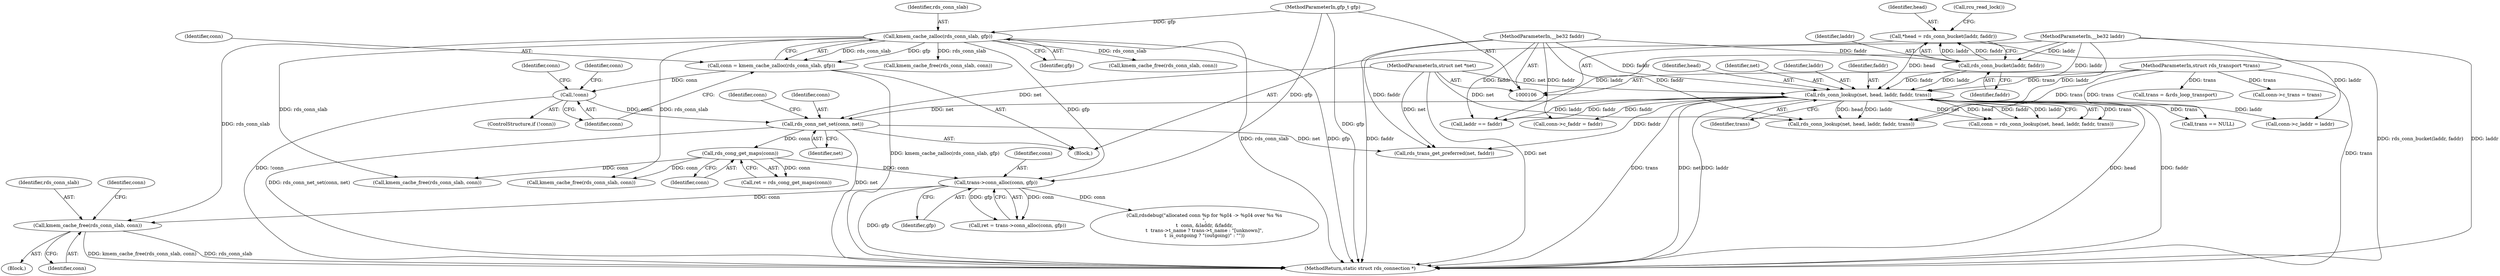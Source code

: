 digraph "0_linux_8c7188b23474cca017b3ef354c4a58456f68303a@API" {
"1000296" [label="(Call,kmem_cache_free(rds_conn_slab, conn))"];
"1000172" [label="(Call,kmem_cache_zalloc(rds_conn_slab, gfp))"];
"1000111" [label="(MethodParameterIn,gfp_t gfp)"];
"1000290" [label="(Call,trans->conn_alloc(conn, gfp))"];
"1000230" [label="(Call,rds_cong_get_maps(conn))"];
"1000210" [label="(Call,rds_conn_net_set(conn, net))"];
"1000176" [label="(Call,!conn)"];
"1000170" [label="(Call,conn = kmem_cache_zalloc(rds_conn_slab, gfp))"];
"1000131" [label="(Call,rds_conn_lookup(net, head, laddr, faddr, trans))"];
"1000107" [label="(MethodParameterIn,struct net *net)"];
"1000120" [label="(Call,*head = rds_conn_bucket(laddr, faddr))"];
"1000122" [label="(Call,rds_conn_bucket(laddr, faddr))"];
"1000108" [label="(MethodParameterIn,__be32 laddr)"];
"1000109" [label="(MethodParameterIn,__be32 faddr)"];
"1000110" [label="(MethodParameterIn,struct rds_transport *trans)"];
"1000434" [label="(Call,kmem_cache_free(rds_conn_slab, conn))"];
"1000172" [label="(Call,kmem_cache_zalloc(rds_conn_slab, gfp))"];
"1000295" [label="(Block,)"];
"1000174" [label="(Identifier,gfp)"];
"1000113" [label="(Block,)"];
"1000397" [label="(Call,kmem_cache_free(rds_conn_slab, conn))"];
"1000265" [label="(Call,trans = &rds_loop_transport)"];
"1000212" [label="(Identifier,net)"];
"1000175" [label="(ControlStructure,if (!conn))"];
"1000291" [label="(Identifier,conn)"];
"1000190" [label="(Call,conn->c_laddr = laddr)"];
"1000211" [label="(Identifier,conn)"];
"1000290" [label="(Call,trans->conn_alloc(conn, gfp))"];
"1000108" [label="(MethodParameterIn,__be32 laddr)"];
"1000122" [label="(Call,rds_conn_bucket(laddr, faddr))"];
"1000123" [label="(Identifier,laddr)"];
"1000177" [label="(Identifier,conn)"];
"1000228" [label="(Call,ret = rds_cong_get_maps(conn))"];
"1000235" [label="(Call,kmem_cache_free(rds_conn_slab, conn))"];
"1000188" [label="(Identifier,conn)"];
"1000216" [label="(Identifier,conn)"];
"1000171" [label="(Identifier,conn)"];
"1000195" [label="(Call,conn->c_faddr = faddr)"];
"1000231" [label="(Identifier,conn)"];
"1000111" [label="(MethodParameterIn,gfp_t gfp)"];
"1000134" [label="(Identifier,laddr)"];
"1000110" [label="(MethodParameterIn,struct rds_transport *trans)"];
"1000421" [label="(Call,rds_conn_lookup(net, head, laddr, faddr, trans))"];
"1000283" [label="(Call,conn->c_trans = trans)"];
"1000135" [label="(Identifier,faddr)"];
"1000459" [label="(MethodReturn,static struct rds_connection *)"];
"1000230" [label="(Call,rds_cong_get_maps(conn))"];
"1000107" [label="(MethodParameterIn,struct net *net)"];
"1000362" [label="(Call,rdsdebug(\"allocated conn %p for %pI4 -> %pI4 over %s %s\n\",\n\t  conn, &laddr, &faddr,\n\t  trans->t_name ? trans->t_name : \"[unknown]\",\n\t  is_outgoing ? \"(outgoing)\" : \"\"))"];
"1000121" [label="(Identifier,head)"];
"1000133" [label="(Identifier,head)"];
"1000245" [label="(Call,rds_trans_get_preferred(net, faddr))"];
"1000152" [label="(Call,laddr == faddr)"];
"1000288" [label="(Call,ret = trans->conn_alloc(conn, gfp))"];
"1000120" [label="(Call,*head = rds_conn_bucket(laddr, faddr))"];
"1000173" [label="(Identifier,rds_conn_slab)"];
"1000170" [label="(Call,conn = kmem_cache_zalloc(rds_conn_slab, gfp))"];
"1000124" [label="(Identifier,faddr)"];
"1000136" [label="(Identifier,trans)"];
"1000176" [label="(Call,!conn)"];
"1000300" [label="(Identifier,conn)"];
"1000297" [label="(Identifier,rds_conn_slab)"];
"1000129" [label="(Call,conn = rds_conn_lookup(net, head, laddr, faddr, trans))"];
"1000180" [label="(Identifier,conn)"];
"1000109" [label="(MethodParameterIn,__be32 faddr)"];
"1000270" [label="(Call,trans == NULL)"];
"1000292" [label="(Identifier,gfp)"];
"1000131" [label="(Call,rds_conn_lookup(net, head, laddr, faddr, trans))"];
"1000132" [label="(Identifier,net)"];
"1000274" [label="(Call,kmem_cache_free(rds_conn_slab, conn))"];
"1000296" [label="(Call,kmem_cache_free(rds_conn_slab, conn))"];
"1000128" [label="(Call,rcu_read_lock())"];
"1000298" [label="(Identifier,conn)"];
"1000210" [label="(Call,rds_conn_net_set(conn, net))"];
"1000296" -> "1000295"  [label="AST: "];
"1000296" -> "1000298"  [label="CFG: "];
"1000297" -> "1000296"  [label="AST: "];
"1000298" -> "1000296"  [label="AST: "];
"1000300" -> "1000296"  [label="CFG: "];
"1000296" -> "1000459"  [label="DDG: kmem_cache_free(rds_conn_slab, conn)"];
"1000296" -> "1000459"  [label="DDG: rds_conn_slab"];
"1000172" -> "1000296"  [label="DDG: rds_conn_slab"];
"1000290" -> "1000296"  [label="DDG: conn"];
"1000172" -> "1000170"  [label="AST: "];
"1000172" -> "1000174"  [label="CFG: "];
"1000173" -> "1000172"  [label="AST: "];
"1000174" -> "1000172"  [label="AST: "];
"1000170" -> "1000172"  [label="CFG: "];
"1000172" -> "1000459"  [label="DDG: rds_conn_slab"];
"1000172" -> "1000459"  [label="DDG: gfp"];
"1000172" -> "1000170"  [label="DDG: rds_conn_slab"];
"1000172" -> "1000170"  [label="DDG: gfp"];
"1000111" -> "1000172"  [label="DDG: gfp"];
"1000172" -> "1000235"  [label="DDG: rds_conn_slab"];
"1000172" -> "1000274"  [label="DDG: rds_conn_slab"];
"1000172" -> "1000290"  [label="DDG: gfp"];
"1000172" -> "1000397"  [label="DDG: rds_conn_slab"];
"1000172" -> "1000434"  [label="DDG: rds_conn_slab"];
"1000111" -> "1000106"  [label="AST: "];
"1000111" -> "1000459"  [label="DDG: gfp"];
"1000111" -> "1000290"  [label="DDG: gfp"];
"1000290" -> "1000288"  [label="AST: "];
"1000290" -> "1000292"  [label="CFG: "];
"1000291" -> "1000290"  [label="AST: "];
"1000292" -> "1000290"  [label="AST: "];
"1000288" -> "1000290"  [label="CFG: "];
"1000290" -> "1000459"  [label="DDG: gfp"];
"1000290" -> "1000288"  [label="DDG: conn"];
"1000290" -> "1000288"  [label="DDG: gfp"];
"1000230" -> "1000290"  [label="DDG: conn"];
"1000290" -> "1000362"  [label="DDG: conn"];
"1000230" -> "1000228"  [label="AST: "];
"1000230" -> "1000231"  [label="CFG: "];
"1000231" -> "1000230"  [label="AST: "];
"1000228" -> "1000230"  [label="CFG: "];
"1000230" -> "1000228"  [label="DDG: conn"];
"1000210" -> "1000230"  [label="DDG: conn"];
"1000230" -> "1000235"  [label="DDG: conn"];
"1000230" -> "1000274"  [label="DDG: conn"];
"1000210" -> "1000113"  [label="AST: "];
"1000210" -> "1000212"  [label="CFG: "];
"1000211" -> "1000210"  [label="AST: "];
"1000212" -> "1000210"  [label="AST: "];
"1000216" -> "1000210"  [label="CFG: "];
"1000210" -> "1000459"  [label="DDG: rds_conn_net_set(conn, net)"];
"1000210" -> "1000459"  [label="DDG: net"];
"1000176" -> "1000210"  [label="DDG: conn"];
"1000131" -> "1000210"  [label="DDG: net"];
"1000107" -> "1000210"  [label="DDG: net"];
"1000210" -> "1000245"  [label="DDG: net"];
"1000176" -> "1000175"  [label="AST: "];
"1000176" -> "1000177"  [label="CFG: "];
"1000177" -> "1000176"  [label="AST: "];
"1000180" -> "1000176"  [label="CFG: "];
"1000188" -> "1000176"  [label="CFG: "];
"1000176" -> "1000459"  [label="DDG: !conn"];
"1000170" -> "1000176"  [label="DDG: conn"];
"1000170" -> "1000113"  [label="AST: "];
"1000171" -> "1000170"  [label="AST: "];
"1000177" -> "1000170"  [label="CFG: "];
"1000170" -> "1000459"  [label="DDG: kmem_cache_zalloc(rds_conn_slab, gfp)"];
"1000131" -> "1000129"  [label="AST: "];
"1000131" -> "1000136"  [label="CFG: "];
"1000132" -> "1000131"  [label="AST: "];
"1000133" -> "1000131"  [label="AST: "];
"1000134" -> "1000131"  [label="AST: "];
"1000135" -> "1000131"  [label="AST: "];
"1000136" -> "1000131"  [label="AST: "];
"1000129" -> "1000131"  [label="CFG: "];
"1000131" -> "1000459"  [label="DDG: net"];
"1000131" -> "1000459"  [label="DDG: laddr"];
"1000131" -> "1000459"  [label="DDG: head"];
"1000131" -> "1000459"  [label="DDG: faddr"];
"1000131" -> "1000459"  [label="DDG: trans"];
"1000131" -> "1000129"  [label="DDG: trans"];
"1000131" -> "1000129"  [label="DDG: net"];
"1000131" -> "1000129"  [label="DDG: head"];
"1000131" -> "1000129"  [label="DDG: faddr"];
"1000131" -> "1000129"  [label="DDG: laddr"];
"1000107" -> "1000131"  [label="DDG: net"];
"1000120" -> "1000131"  [label="DDG: head"];
"1000122" -> "1000131"  [label="DDG: laddr"];
"1000122" -> "1000131"  [label="DDG: faddr"];
"1000108" -> "1000131"  [label="DDG: laddr"];
"1000109" -> "1000131"  [label="DDG: faddr"];
"1000110" -> "1000131"  [label="DDG: trans"];
"1000131" -> "1000152"  [label="DDG: laddr"];
"1000131" -> "1000152"  [label="DDG: faddr"];
"1000131" -> "1000190"  [label="DDG: laddr"];
"1000131" -> "1000195"  [label="DDG: faddr"];
"1000131" -> "1000245"  [label="DDG: faddr"];
"1000131" -> "1000270"  [label="DDG: trans"];
"1000131" -> "1000421"  [label="DDG: head"];
"1000131" -> "1000421"  [label="DDG: laddr"];
"1000107" -> "1000106"  [label="AST: "];
"1000107" -> "1000459"  [label="DDG: net"];
"1000107" -> "1000245"  [label="DDG: net"];
"1000107" -> "1000421"  [label="DDG: net"];
"1000120" -> "1000113"  [label="AST: "];
"1000120" -> "1000122"  [label="CFG: "];
"1000121" -> "1000120"  [label="AST: "];
"1000122" -> "1000120"  [label="AST: "];
"1000128" -> "1000120"  [label="CFG: "];
"1000120" -> "1000459"  [label="DDG: rds_conn_bucket(laddr, faddr)"];
"1000122" -> "1000120"  [label="DDG: laddr"];
"1000122" -> "1000120"  [label="DDG: faddr"];
"1000122" -> "1000124"  [label="CFG: "];
"1000123" -> "1000122"  [label="AST: "];
"1000124" -> "1000122"  [label="AST: "];
"1000108" -> "1000122"  [label="DDG: laddr"];
"1000109" -> "1000122"  [label="DDG: faddr"];
"1000108" -> "1000106"  [label="AST: "];
"1000108" -> "1000459"  [label="DDG: laddr"];
"1000108" -> "1000152"  [label="DDG: laddr"];
"1000108" -> "1000190"  [label="DDG: laddr"];
"1000108" -> "1000421"  [label="DDG: laddr"];
"1000109" -> "1000106"  [label="AST: "];
"1000109" -> "1000459"  [label="DDG: faddr"];
"1000109" -> "1000152"  [label="DDG: faddr"];
"1000109" -> "1000195"  [label="DDG: faddr"];
"1000109" -> "1000245"  [label="DDG: faddr"];
"1000109" -> "1000421"  [label="DDG: faddr"];
"1000110" -> "1000106"  [label="AST: "];
"1000110" -> "1000459"  [label="DDG: trans"];
"1000110" -> "1000265"  [label="DDG: trans"];
"1000110" -> "1000270"  [label="DDG: trans"];
"1000110" -> "1000283"  [label="DDG: trans"];
"1000110" -> "1000421"  [label="DDG: trans"];
}

